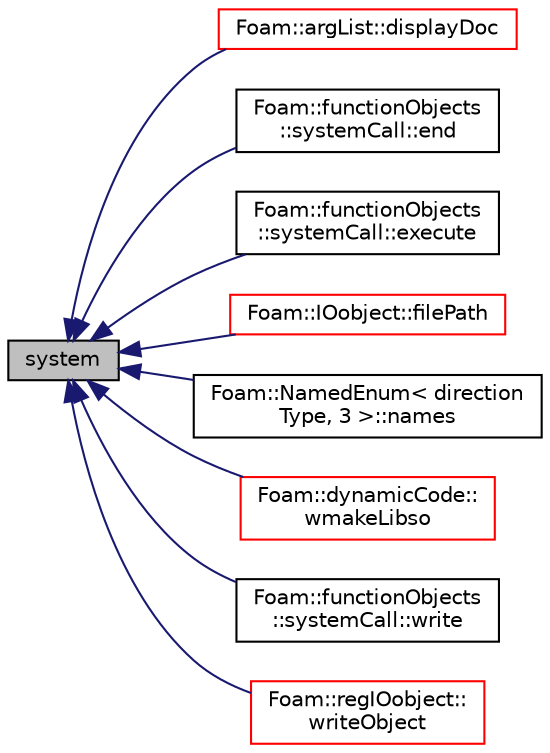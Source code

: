 digraph "system"
{
  bgcolor="transparent";
  edge [fontname="Helvetica",fontsize="10",labelfontname="Helvetica",labelfontsize="10"];
  node [fontname="Helvetica",fontsize="10",shape=record];
  rankdir="LR";
  Node121463 [label="system",height=0.2,width=0.4,color="black", fillcolor="grey75", style="filled", fontcolor="black"];
  Node121463 -> Node121464 [dir="back",color="midnightblue",fontsize="10",style="solid",fontname="Helvetica"];
  Node121464 [label="Foam::argList::displayDoc",height=0.2,width=0.4,color="red",URL="$a27769.html#a9b27b732ab8af61a9511f20b6d3c5abc",tooltip="Display documentation in browser. "];
  Node121463 -> Node121469 [dir="back",color="midnightblue",fontsize="10",style="solid",fontname="Helvetica"];
  Node121469 [label="Foam::functionObjects\l::systemCall::end",height=0.2,width=0.4,color="black",URL="$a24405.html#af545ab12986d2fe462f1013c3bafb5f3",tooltip="Execute the \"endCalls\" at the final time-loop. "];
  Node121463 -> Node121470 [dir="back",color="midnightblue",fontsize="10",style="solid",fontname="Helvetica"];
  Node121470 [label="Foam::functionObjects\l::systemCall::execute",height=0.2,width=0.4,color="black",URL="$a24405.html#ae006844a02161d12182ab372ca5c257b",tooltip="Execute the \"executeCalls\" at each time-step. "];
  Node121463 -> Node121471 [dir="back",color="midnightblue",fontsize="10",style="solid",fontname="Helvetica"];
  Node121471 [label="Foam::IOobject::filePath",height=0.2,width=0.4,color="red",URL="$a27249.html#a698f54dd16f5ec2931aeff16fd4878c8",tooltip="Return complete path + object name if the file exists. "];
  Node121463 -> Node121536 [dir="back",color="midnightblue",fontsize="10",style="solid",fontname="Helvetica"];
  Node121536 [label="Foam::NamedEnum\< direction\lType, 3 \>::names",height=0.2,width=0.4,color="black",URL="$a27113.html#a7350da3a0edd92cd11e6c479c9967dc8"];
  Node121463 -> Node123397 [dir="back",color="midnightblue",fontsize="10",style="solid",fontname="Helvetica"];
  Node123397 [label="Foam::dynamicCode::\lwmakeLibso",height=0.2,width=0.4,color="red",URL="$a27189.html#af6406c87c53a64ac2e1427ad7e09e2aa",tooltip="Compile a libso. "];
  Node121463 -> Node123399 [dir="back",color="midnightblue",fontsize="10",style="solid",fontname="Helvetica"];
  Node123399 [label="Foam::functionObjects\l::systemCall::write",height=0.2,width=0.4,color="black",URL="$a24405.html#ae8f6374e29a250261b3979bbd6e5cb40",tooltip="Write, execute the \"writeCalls\". "];
  Node121463 -> Node123400 [dir="back",color="midnightblue",fontsize="10",style="solid",fontname="Helvetica"];
  Node123400 [label="Foam::regIOobject::\lwriteObject",height=0.2,width=0.4,color="red",URL="$a27441.html#ad29090f3bdbff43fd95fa2d856219b5f",tooltip="Write using given format, version and compression. "];
}
